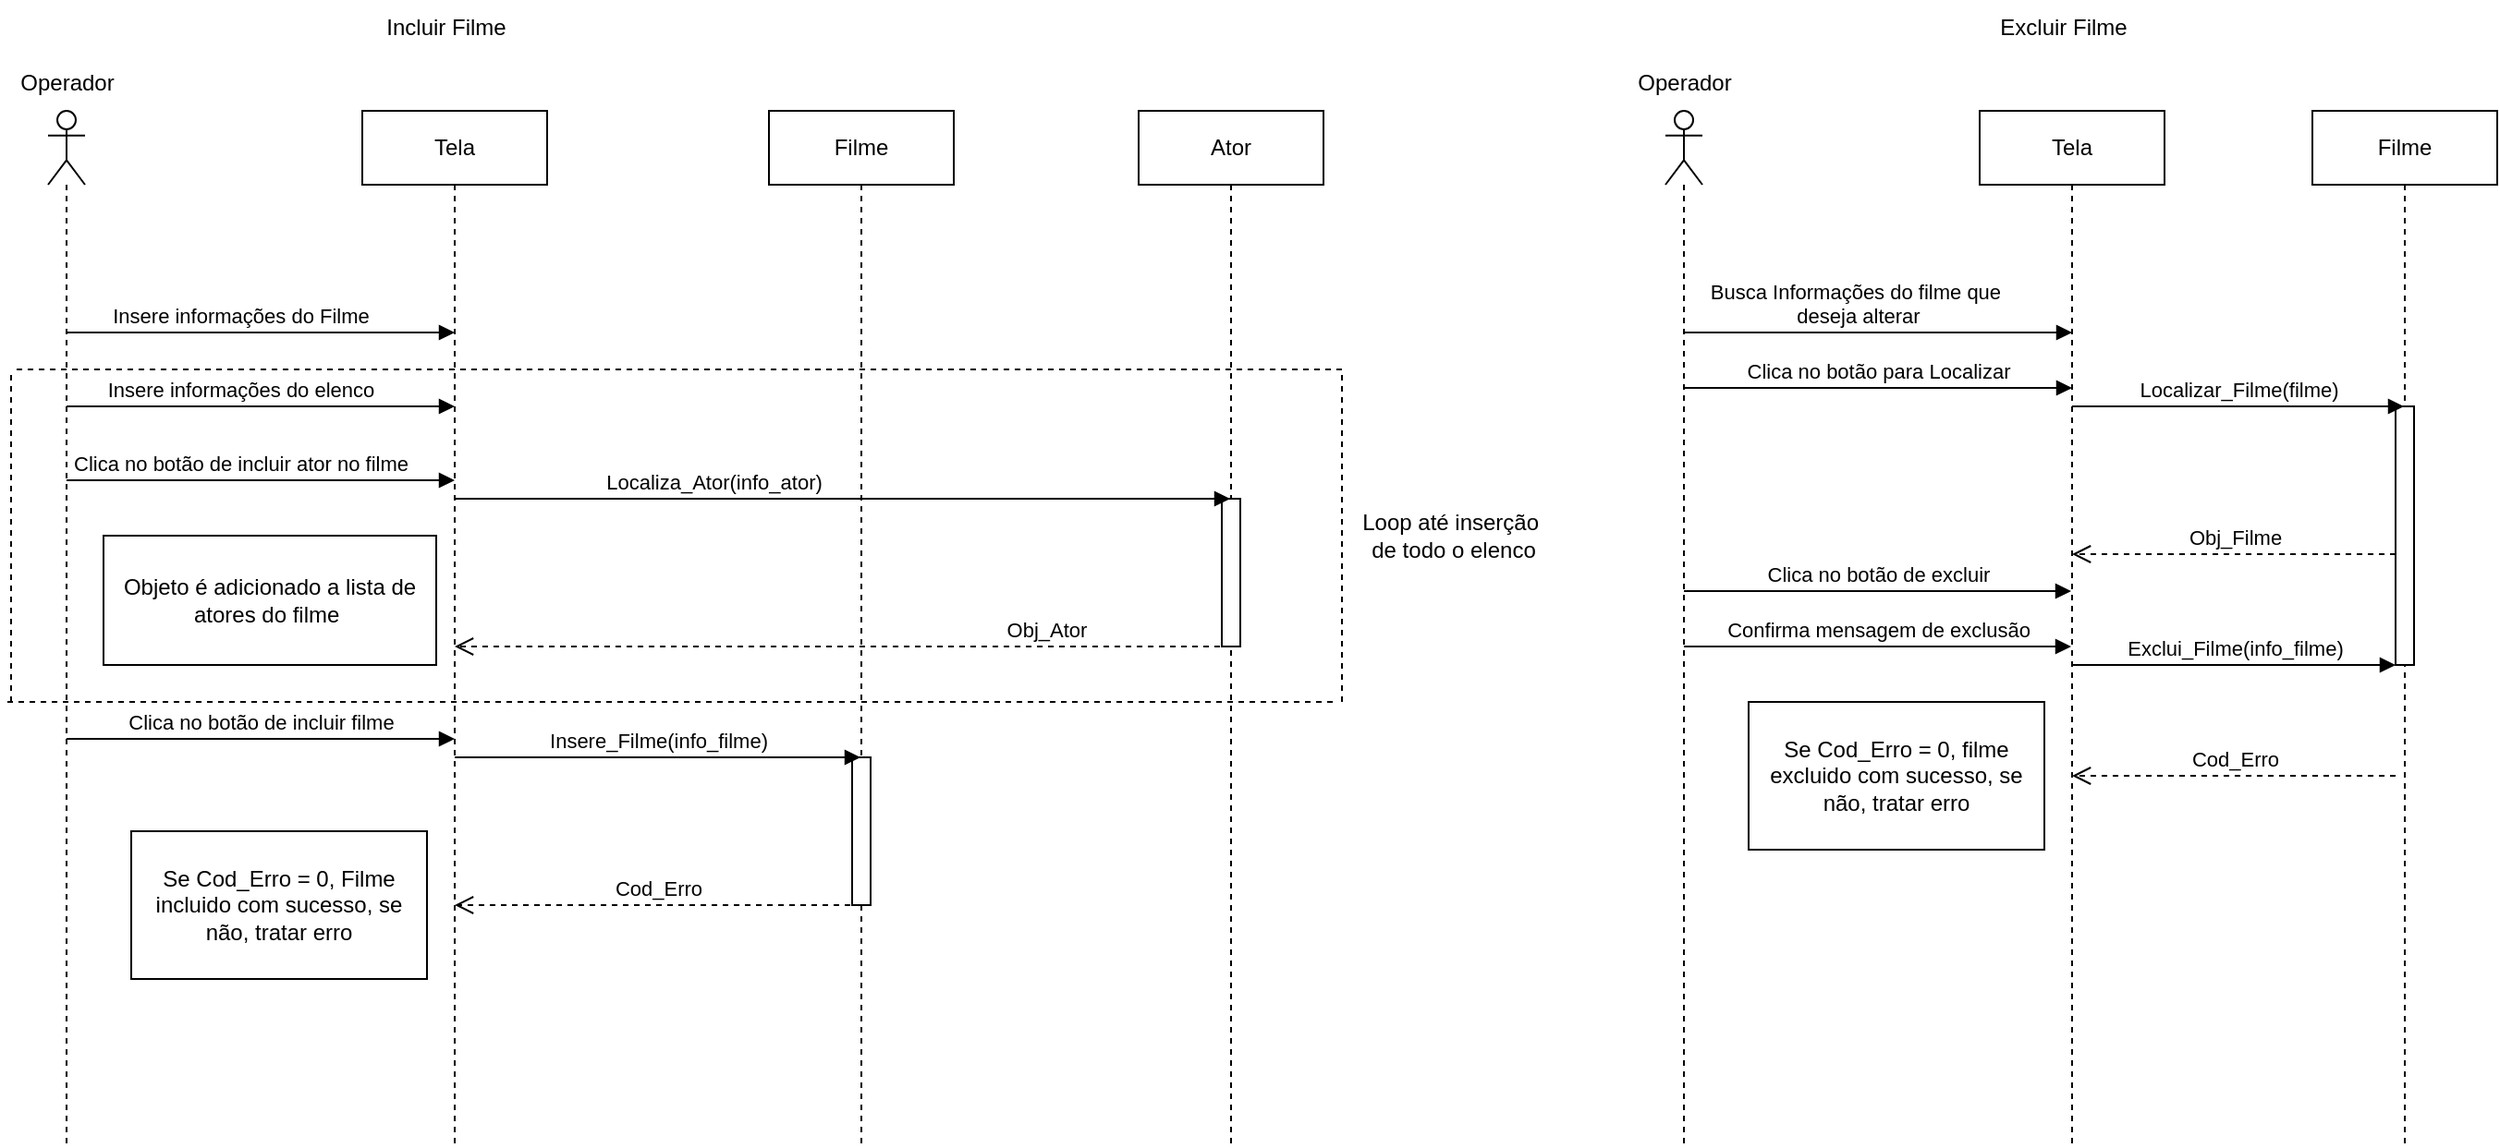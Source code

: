 <mxfile version="24.5.5" type="github">
  <diagram name="Page-1" id="2YBvvXClWsGukQMizWep">
    <mxGraphModel dx="777" dy="446" grid="1" gridSize="10" guides="1" tooltips="1" connect="1" arrows="1" fold="1" page="1" pageScale="1" pageWidth="850" pageHeight="1100" math="0" shadow="0">
      <root>
        <mxCell id="0" />
        <mxCell id="1" parent="0" />
        <mxCell id="9LX_Q9qdHX030zGX6Rbw-1" value="Incluir Filme" style="text;html=1;align=center;verticalAlign=middle;resizable=0;points=[];autosize=1;strokeColor=none;fillColor=none;" vertex="1" parent="1">
          <mxGeometry x="250" y="20" width="90" height="30" as="geometry" />
        </mxCell>
        <mxCell id="9LX_Q9qdHX030zGX6Rbw-2" value="Ator" style="shape=umlLifeline;perimeter=lifelinePerimeter;whiteSpace=wrap;html=1;container=1;dropTarget=0;collapsible=0;recursiveResize=0;outlineConnect=0;portConstraint=eastwest;newEdgeStyle={&quot;edgeStyle&quot;:&quot;elbowEdgeStyle&quot;,&quot;elbow&quot;:&quot;vertical&quot;,&quot;curved&quot;:0,&quot;rounded&quot;:0};" vertex="1" parent="1">
          <mxGeometry x="670" y="80" width="100" height="560" as="geometry" />
        </mxCell>
        <mxCell id="9LX_Q9qdHX030zGX6Rbw-17" value="" style="html=1;points=[[0,0,0,0,5],[0,1,0,0,-5],[1,0,0,0,5],[1,1,0,0,-5]];perimeter=orthogonalPerimeter;outlineConnect=0;targetShapes=umlLifeline;portConstraint=eastwest;newEdgeStyle={&quot;curved&quot;:0,&quot;rounded&quot;:0};" vertex="1" parent="9LX_Q9qdHX030zGX6Rbw-2">
          <mxGeometry x="45" y="210" width="10" height="80" as="geometry" />
        </mxCell>
        <mxCell id="9LX_Q9qdHX030zGX6Rbw-4" value="Tela" style="shape=umlLifeline;perimeter=lifelinePerimeter;whiteSpace=wrap;html=1;container=1;dropTarget=0;collapsible=0;recursiveResize=0;outlineConnect=0;portConstraint=eastwest;newEdgeStyle={&quot;edgeStyle&quot;:&quot;elbowEdgeStyle&quot;,&quot;elbow&quot;:&quot;vertical&quot;,&quot;curved&quot;:0,&quot;rounded&quot;:0};" vertex="1" parent="1">
          <mxGeometry x="250" y="80" width="100" height="560" as="geometry" />
        </mxCell>
        <mxCell id="9LX_Q9qdHX030zGX6Rbw-5" value="Insere informações do Filme" style="html=1;verticalAlign=bottom;endArrow=block;curved=0;rounded=0;" edge="1" parent="1" source="9LX_Q9qdHX030zGX6Rbw-8">
          <mxGeometry x="-0.107" width="80" relative="1" as="geometry">
            <mxPoint x="120" y="200" as="sourcePoint" />
            <mxPoint x="300" y="200" as="targetPoint" />
            <mxPoint as="offset" />
          </mxGeometry>
        </mxCell>
        <mxCell id="9LX_Q9qdHX030zGX6Rbw-8" value="" style="shape=umlLifeline;perimeter=lifelinePerimeter;whiteSpace=wrap;html=1;container=1;dropTarget=0;collapsible=0;recursiveResize=0;outlineConnect=0;portConstraint=eastwest;newEdgeStyle={&quot;curved&quot;:0,&quot;rounded&quot;:0};participant=umlActor;" vertex="1" parent="1">
          <mxGeometry x="80" y="80" width="20" height="560" as="geometry" />
        </mxCell>
        <mxCell id="9LX_Q9qdHX030zGX6Rbw-9" value="Operador" style="text;html=1;align=center;verticalAlign=middle;resizable=0;points=[];autosize=1;strokeColor=none;fillColor=none;" vertex="1" parent="1">
          <mxGeometry x="55" y="50" width="70" height="30" as="geometry" />
        </mxCell>
        <mxCell id="9LX_Q9qdHX030zGX6Rbw-12" value="Filme" style="shape=umlLifeline;perimeter=lifelinePerimeter;whiteSpace=wrap;html=1;container=1;dropTarget=0;collapsible=0;recursiveResize=0;outlineConnect=0;portConstraint=eastwest;newEdgeStyle={&quot;edgeStyle&quot;:&quot;elbowEdgeStyle&quot;,&quot;elbow&quot;:&quot;vertical&quot;,&quot;curved&quot;:0,&quot;rounded&quot;:0};" vertex="1" parent="1">
          <mxGeometry x="470" y="80" width="100" height="560" as="geometry" />
        </mxCell>
        <mxCell id="9LX_Q9qdHX030zGX6Rbw-28" value="" style="html=1;points=[[0,0,0,0,5],[0,1,0,0,-5],[1,0,0,0,5],[1,1,0,0,-5]];perimeter=orthogonalPerimeter;outlineConnect=0;targetShapes=umlLifeline;portConstraint=eastwest;newEdgeStyle={&quot;curved&quot;:0,&quot;rounded&quot;:0};" vertex="1" parent="9LX_Q9qdHX030zGX6Rbw-12">
          <mxGeometry x="45" y="350" width="10" height="80" as="geometry" />
        </mxCell>
        <mxCell id="9LX_Q9qdHX030zGX6Rbw-13" value="Insere informações do elenco" style="html=1;verticalAlign=bottom;endArrow=block;curved=0;rounded=0;" edge="1" parent="1">
          <mxGeometry x="-0.107" width="80" relative="1" as="geometry">
            <mxPoint x="90" y="240" as="sourcePoint" />
            <mxPoint x="300" y="240" as="targetPoint" />
            <mxPoint as="offset" />
          </mxGeometry>
        </mxCell>
        <mxCell id="9LX_Q9qdHX030zGX6Rbw-15" value="Clica no botão de incluir ator no filme" style="html=1;verticalAlign=bottom;endArrow=block;curved=0;rounded=0;" edge="1" parent="1">
          <mxGeometry x="-0.107" width="80" relative="1" as="geometry">
            <mxPoint x="90" y="280" as="sourcePoint" />
            <mxPoint x="300" y="280" as="targetPoint" />
            <mxPoint as="offset" />
          </mxGeometry>
        </mxCell>
        <mxCell id="9LX_Q9qdHX030zGX6Rbw-16" value="Localiza_Ator(info_ator)" style="html=1;verticalAlign=bottom;endArrow=block;curved=0;rounded=0;" edge="1" parent="1" target="9LX_Q9qdHX030zGX6Rbw-2">
          <mxGeometry x="-0.333" width="80" relative="1" as="geometry">
            <mxPoint x="300" y="290" as="sourcePoint" />
            <mxPoint x="380" y="290" as="targetPoint" />
            <mxPoint as="offset" />
          </mxGeometry>
        </mxCell>
        <mxCell id="9LX_Q9qdHX030zGX6Rbw-18" value="Obj_Ator" style="html=1;verticalAlign=bottom;endArrow=open;dashed=1;endSize=8;curved=0;rounded=0;" edge="1" parent="1" target="9LX_Q9qdHX030zGX6Rbw-4">
          <mxGeometry x="-0.524" relative="1" as="geometry">
            <mxPoint x="720" y="370" as="sourcePoint" />
            <mxPoint x="640" y="370" as="targetPoint" />
            <mxPoint as="offset" />
          </mxGeometry>
        </mxCell>
        <mxCell id="9LX_Q9qdHX030zGX6Rbw-21" value="" style="endArrow=none;dashed=1;html=1;rounded=0;" edge="1" parent="1">
          <mxGeometry width="50" height="50" relative="1" as="geometry">
            <mxPoint x="60" y="400" as="sourcePoint" />
            <mxPoint x="60" y="220" as="targetPoint" />
          </mxGeometry>
        </mxCell>
        <mxCell id="9LX_Q9qdHX030zGX6Rbw-22" value="" style="endArrow=none;dashed=1;html=1;rounded=0;" edge="1" parent="1">
          <mxGeometry width="50" height="50" relative="1" as="geometry">
            <mxPoint x="780" y="220" as="sourcePoint" />
            <mxPoint x="60" y="220" as="targetPoint" />
          </mxGeometry>
        </mxCell>
        <mxCell id="9LX_Q9qdHX030zGX6Rbw-23" value="" style="endArrow=none;dashed=1;html=1;rounded=0;" edge="1" parent="1">
          <mxGeometry width="50" height="50" relative="1" as="geometry">
            <mxPoint x="780" y="400" as="sourcePoint" />
            <mxPoint x="780" y="220" as="targetPoint" />
          </mxGeometry>
        </mxCell>
        <mxCell id="9LX_Q9qdHX030zGX6Rbw-24" value="" style="endArrow=none;dashed=1;html=1;rounded=0;" edge="1" parent="1">
          <mxGeometry width="50" height="50" relative="1" as="geometry">
            <mxPoint x="775" y="400" as="sourcePoint" />
            <mxPoint x="55" y="400" as="targetPoint" />
          </mxGeometry>
        </mxCell>
        <mxCell id="9LX_Q9qdHX030zGX6Rbw-25" value="Loop até inserção&amp;nbsp;&lt;div&gt;de todo o elenco&lt;/div&gt;" style="text;html=1;align=center;verticalAlign=middle;resizable=0;points=[];autosize=1;strokeColor=none;fillColor=none;" vertex="1" parent="1">
          <mxGeometry x="780" y="290" width="120" height="40" as="geometry" />
        </mxCell>
        <mxCell id="9LX_Q9qdHX030zGX6Rbw-26" value="Clica no botão de incluir filme" style="html=1;verticalAlign=bottom;endArrow=block;curved=0;rounded=0;" edge="1" parent="1" source="9LX_Q9qdHX030zGX6Rbw-8">
          <mxGeometry x="-0.002" width="80" relative="1" as="geometry">
            <mxPoint x="220" y="420" as="sourcePoint" />
            <mxPoint x="300" y="420" as="targetPoint" />
            <mxPoint as="offset" />
          </mxGeometry>
        </mxCell>
        <mxCell id="9LX_Q9qdHX030zGX6Rbw-27" value="Insere_Filme(info_filme)" style="html=1;verticalAlign=bottom;endArrow=block;curved=0;rounded=0;" edge="1" parent="1" target="9LX_Q9qdHX030zGX6Rbw-12">
          <mxGeometry width="80" relative="1" as="geometry">
            <mxPoint x="300" y="430" as="sourcePoint" />
            <mxPoint x="380" y="430" as="targetPoint" />
          </mxGeometry>
        </mxCell>
        <mxCell id="9LX_Q9qdHX030zGX6Rbw-29" value="Cod_Erro" style="html=1;verticalAlign=bottom;endArrow=open;dashed=1;endSize=8;curved=0;rounded=0;" edge="1" parent="1" target="9LX_Q9qdHX030zGX6Rbw-4">
          <mxGeometry relative="1" as="geometry">
            <mxPoint x="520" y="510" as="sourcePoint" />
            <mxPoint x="440" y="510" as="targetPoint" />
          </mxGeometry>
        </mxCell>
        <mxCell id="9LX_Q9qdHX030zGX6Rbw-30" value="Se Cod_Erro = 0, Filme incluido com sucesso, se não, tratar erro" style="html=1;whiteSpace=wrap;" vertex="1" parent="1">
          <mxGeometry x="125" y="470" width="160" height="80" as="geometry" />
        </mxCell>
        <mxCell id="9LX_Q9qdHX030zGX6Rbw-31" value="Excluir Filme" style="text;html=1;align=center;verticalAlign=middle;resizable=0;points=[];autosize=1;strokeColor=none;fillColor=none;" vertex="1" parent="1">
          <mxGeometry x="1125" y="20" width="90" height="30" as="geometry" />
        </mxCell>
        <mxCell id="9LX_Q9qdHX030zGX6Rbw-32" value="Filme" style="shape=umlLifeline;perimeter=lifelinePerimeter;whiteSpace=wrap;html=1;container=1;dropTarget=0;collapsible=0;recursiveResize=0;outlineConnect=0;portConstraint=eastwest;newEdgeStyle={&quot;edgeStyle&quot;:&quot;elbowEdgeStyle&quot;,&quot;elbow&quot;:&quot;vertical&quot;,&quot;curved&quot;:0,&quot;rounded&quot;:0};" vertex="1" parent="1">
          <mxGeometry x="1305" y="80" width="100" height="560" as="geometry" />
        </mxCell>
        <mxCell id="9LX_Q9qdHX030zGX6Rbw-33" value="" style="html=1;points=[[0,0,0,0,5],[0,1,0,0,-5],[1,0,0,0,5],[1,1,0,0,-5]];perimeter=orthogonalPerimeter;outlineConnect=0;targetShapes=umlLifeline;portConstraint=eastwest;newEdgeStyle={&quot;curved&quot;:0,&quot;rounded&quot;:0};" vertex="1" parent="9LX_Q9qdHX030zGX6Rbw-32">
          <mxGeometry x="45" y="160" width="10" height="140" as="geometry" />
        </mxCell>
        <mxCell id="9LX_Q9qdHX030zGX6Rbw-34" value="Tela" style="shape=umlLifeline;perimeter=lifelinePerimeter;whiteSpace=wrap;html=1;container=1;dropTarget=0;collapsible=0;recursiveResize=0;outlineConnect=0;portConstraint=eastwest;newEdgeStyle={&quot;edgeStyle&quot;:&quot;elbowEdgeStyle&quot;,&quot;elbow&quot;:&quot;vertical&quot;,&quot;curved&quot;:0,&quot;rounded&quot;:0};" vertex="1" parent="1">
          <mxGeometry x="1125" y="80" width="100" height="560" as="geometry" />
        </mxCell>
        <mxCell id="9LX_Q9qdHX030zGX6Rbw-35" value="Busca Informações do filme que&amp;nbsp;&lt;div&gt;deseja alterar&lt;/div&gt;" style="html=1;verticalAlign=bottom;endArrow=block;curved=0;rounded=0;" edge="1" parent="1" source="9LX_Q9qdHX030zGX6Rbw-38">
          <mxGeometry x="-0.107" width="80" relative="1" as="geometry">
            <mxPoint x="995" y="200" as="sourcePoint" />
            <mxPoint x="1175" y="200" as="targetPoint" />
            <mxPoint as="offset" />
          </mxGeometry>
        </mxCell>
        <mxCell id="9LX_Q9qdHX030zGX6Rbw-36" value="Localizar_Filme(filme)" style="html=1;verticalAlign=bottom;endArrow=block;curved=0;rounded=0;" edge="1" parent="1" target="9LX_Q9qdHX030zGX6Rbw-32">
          <mxGeometry x="0.004" width="80" relative="1" as="geometry">
            <mxPoint x="1175" y="240" as="sourcePoint" />
            <mxPoint x="1314.5" y="240" as="targetPoint" />
            <mxPoint as="offset" />
          </mxGeometry>
        </mxCell>
        <mxCell id="9LX_Q9qdHX030zGX6Rbw-37" value="Clica no botão para Localizar" style="html=1;verticalAlign=bottom;endArrow=block;curved=0;rounded=0;" edge="1" parent="1" source="9LX_Q9qdHX030zGX6Rbw-38">
          <mxGeometry width="80" relative="1" as="geometry">
            <mxPoint x="995" y="230" as="sourcePoint" />
            <mxPoint x="1175" y="230" as="targetPoint" />
          </mxGeometry>
        </mxCell>
        <mxCell id="9LX_Q9qdHX030zGX6Rbw-38" value="" style="shape=umlLifeline;perimeter=lifelinePerimeter;whiteSpace=wrap;html=1;container=1;dropTarget=0;collapsible=0;recursiveResize=0;outlineConnect=0;portConstraint=eastwest;newEdgeStyle={&quot;curved&quot;:0,&quot;rounded&quot;:0};participant=umlActor;" vertex="1" parent="1">
          <mxGeometry x="955" y="80" width="20" height="560" as="geometry" />
        </mxCell>
        <mxCell id="9LX_Q9qdHX030zGX6Rbw-39" value="Operador" style="text;html=1;align=center;verticalAlign=middle;resizable=0;points=[];autosize=1;strokeColor=none;fillColor=none;" vertex="1" parent="1">
          <mxGeometry x="930" y="50" width="70" height="30" as="geometry" />
        </mxCell>
        <mxCell id="9LX_Q9qdHX030zGX6Rbw-40" value="Obj_Filme" style="html=1;verticalAlign=bottom;endArrow=open;dashed=1;endSize=8;curved=0;rounded=0;" edge="1" parent="1">
          <mxGeometry relative="1" as="geometry">
            <mxPoint x="1350" y="320" as="sourcePoint" />
            <mxPoint x="1175" y="320" as="targetPoint" />
          </mxGeometry>
        </mxCell>
        <mxCell id="9LX_Q9qdHX030zGX6Rbw-41" value="Se Cod_Erro = 0, filme excluido com sucesso, se não, tratar erro" style="html=1;whiteSpace=wrap;" vertex="1" parent="1">
          <mxGeometry x="1000" y="400" width="160" height="80" as="geometry" />
        </mxCell>
        <mxCell id="9LX_Q9qdHX030zGX6Rbw-42" value="Clica no botão de excluir" style="html=1;verticalAlign=bottom;endArrow=block;curved=0;rounded=0;" edge="1" parent="1" source="9LX_Q9qdHX030zGX6Rbw-38" target="9LX_Q9qdHX030zGX6Rbw-34">
          <mxGeometry width="80" relative="1" as="geometry">
            <mxPoint x="1100" y="340" as="sourcePoint" />
            <mxPoint x="1170" y="340" as="targetPoint" />
            <Array as="points">
              <mxPoint x="1150" y="340" />
            </Array>
          </mxGeometry>
        </mxCell>
        <mxCell id="9LX_Q9qdHX030zGX6Rbw-43" value="Confirma mensagem de exclusão" style="html=1;verticalAlign=bottom;endArrow=block;curved=0;rounded=0;" edge="1" parent="1" source="9LX_Q9qdHX030zGX6Rbw-38" target="9LX_Q9qdHX030zGX6Rbw-34">
          <mxGeometry width="80" relative="1" as="geometry">
            <mxPoint x="970" y="370" as="sourcePoint" />
            <mxPoint x="1180" y="370" as="targetPoint" />
            <Array as="points">
              <mxPoint x="1155" y="370" />
            </Array>
          </mxGeometry>
        </mxCell>
        <mxCell id="9LX_Q9qdHX030zGX6Rbw-44" value="Exclui_Filme(info_filme)" style="html=1;verticalAlign=bottom;endArrow=block;curved=0;rounded=0;" edge="1" parent="1">
          <mxGeometry width="80" relative="1" as="geometry">
            <mxPoint x="1174.5" y="380" as="sourcePoint" />
            <mxPoint x="1350" y="380" as="targetPoint" />
          </mxGeometry>
        </mxCell>
        <mxCell id="9LX_Q9qdHX030zGX6Rbw-45" value="Cod_Erro" style="html=1;verticalAlign=bottom;endArrow=open;dashed=1;endSize=8;curved=0;rounded=0;" edge="1" parent="1" target="9LX_Q9qdHX030zGX6Rbw-34">
          <mxGeometry relative="1" as="geometry">
            <mxPoint x="1350" y="440" as="sourcePoint" />
            <mxPoint x="1270" y="440" as="targetPoint" />
          </mxGeometry>
        </mxCell>
        <mxCell id="9LX_Q9qdHX030zGX6Rbw-46" value="Objeto é adicionado a lista de atores do filme&amp;nbsp;" style="html=1;whiteSpace=wrap;" vertex="1" parent="1">
          <mxGeometry x="110" y="310" width="180" height="70" as="geometry" />
        </mxCell>
      </root>
    </mxGraphModel>
  </diagram>
</mxfile>
